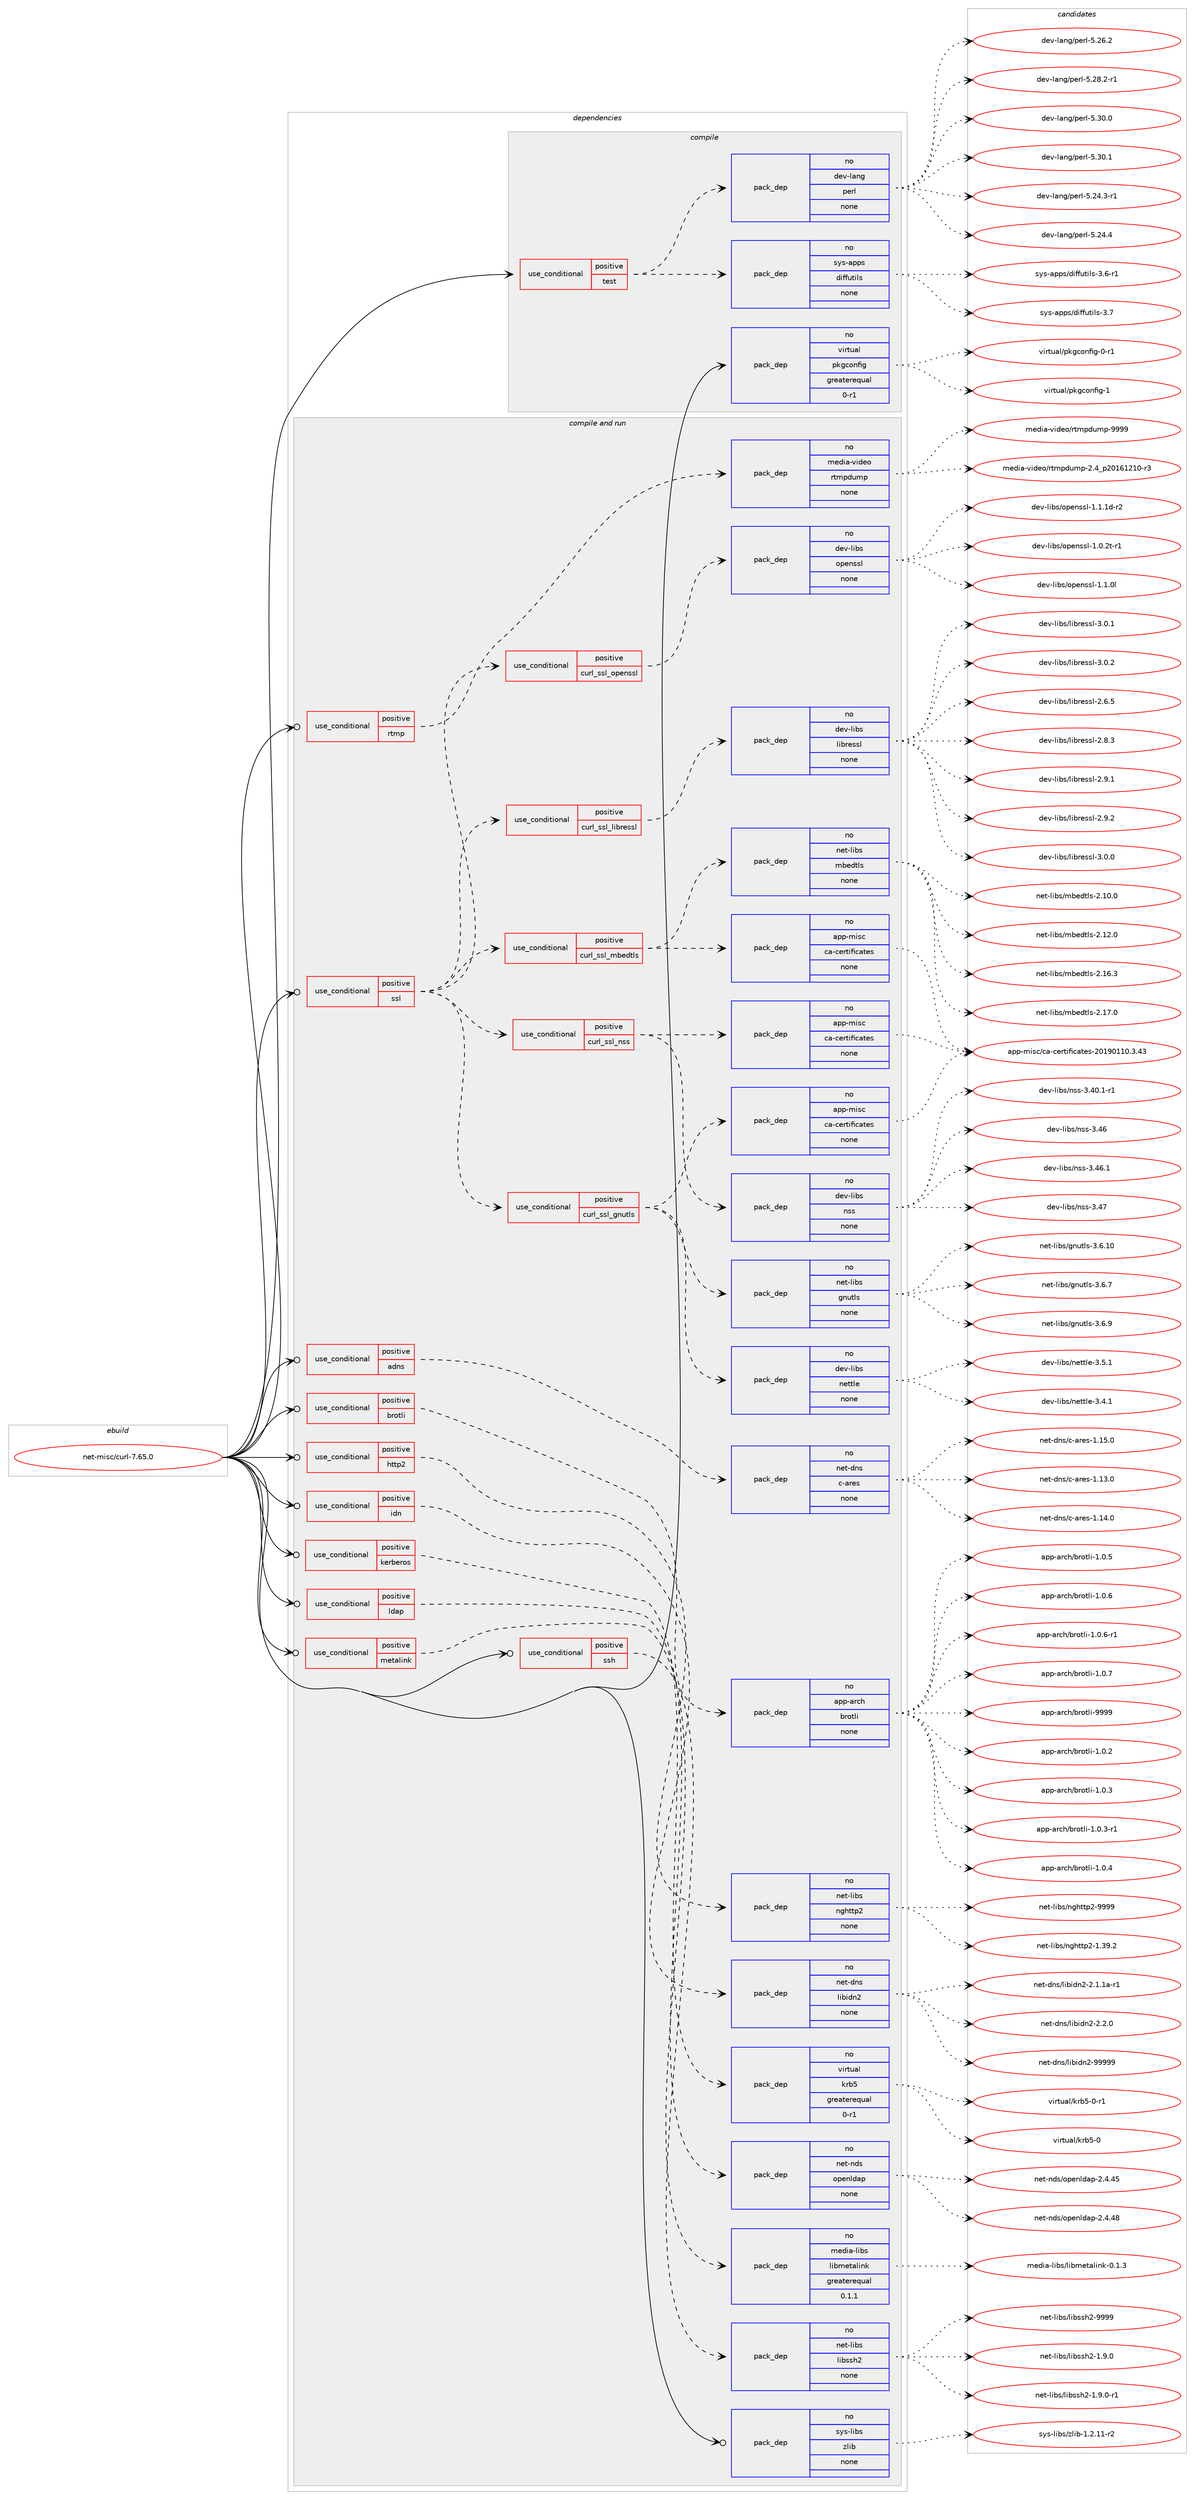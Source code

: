 digraph prolog {

# *************
# Graph options
# *************

newrank=true;
concentrate=true;
compound=true;
graph [rankdir=LR,fontname=Helvetica,fontsize=10,ranksep=1.5];#, ranksep=2.5, nodesep=0.2];
edge  [arrowhead=vee];
node  [fontname=Helvetica,fontsize=10];

# **********
# The ebuild
# **********

subgraph cluster_leftcol {
color=gray;
rank=same;
label=<<i>ebuild</i>>;
id [label="net-misc/curl-7.65.0", color=red, width=4, href="../net-misc/curl-7.65.0.svg"];
}

# ****************
# The dependencies
# ****************

subgraph cluster_midcol {
color=gray;
label=<<i>dependencies</i>>;
subgraph cluster_compile {
fillcolor="#eeeeee";
style=filled;
label=<<i>compile</i>>;
subgraph cond202921 {
dependency832262 [label=<<TABLE BORDER="0" CELLBORDER="1" CELLSPACING="0" CELLPADDING="4"><TR><TD ROWSPAN="3" CELLPADDING="10">use_conditional</TD></TR><TR><TD>positive</TD></TR><TR><TD>test</TD></TR></TABLE>>, shape=none, color=red];
subgraph pack614735 {
dependency832263 [label=<<TABLE BORDER="0" CELLBORDER="1" CELLSPACING="0" CELLPADDING="4" WIDTH="220"><TR><TD ROWSPAN="6" CELLPADDING="30">pack_dep</TD></TR><TR><TD WIDTH="110">no</TD></TR><TR><TD>sys-apps</TD></TR><TR><TD>diffutils</TD></TR><TR><TD>none</TD></TR><TR><TD></TD></TR></TABLE>>, shape=none, color=blue];
}
dependency832262:e -> dependency832263:w [weight=20,style="dashed",arrowhead="vee"];
subgraph pack614736 {
dependency832264 [label=<<TABLE BORDER="0" CELLBORDER="1" CELLSPACING="0" CELLPADDING="4" WIDTH="220"><TR><TD ROWSPAN="6" CELLPADDING="30">pack_dep</TD></TR><TR><TD WIDTH="110">no</TD></TR><TR><TD>dev-lang</TD></TR><TR><TD>perl</TD></TR><TR><TD>none</TD></TR><TR><TD></TD></TR></TABLE>>, shape=none, color=blue];
}
dependency832262:e -> dependency832264:w [weight=20,style="dashed",arrowhead="vee"];
}
id:e -> dependency832262:w [weight=20,style="solid",arrowhead="vee"];
subgraph pack614737 {
dependency832265 [label=<<TABLE BORDER="0" CELLBORDER="1" CELLSPACING="0" CELLPADDING="4" WIDTH="220"><TR><TD ROWSPAN="6" CELLPADDING="30">pack_dep</TD></TR><TR><TD WIDTH="110">no</TD></TR><TR><TD>virtual</TD></TR><TR><TD>pkgconfig</TD></TR><TR><TD>greaterequal</TD></TR><TR><TD>0-r1</TD></TR></TABLE>>, shape=none, color=blue];
}
id:e -> dependency832265:w [weight=20,style="solid",arrowhead="vee"];
}
subgraph cluster_compileandrun {
fillcolor="#eeeeee";
style=filled;
label=<<i>compile and run</i>>;
subgraph cond202922 {
dependency832266 [label=<<TABLE BORDER="0" CELLBORDER="1" CELLSPACING="0" CELLPADDING="4"><TR><TD ROWSPAN="3" CELLPADDING="10">use_conditional</TD></TR><TR><TD>positive</TD></TR><TR><TD>adns</TD></TR></TABLE>>, shape=none, color=red];
subgraph pack614738 {
dependency832267 [label=<<TABLE BORDER="0" CELLBORDER="1" CELLSPACING="0" CELLPADDING="4" WIDTH="220"><TR><TD ROWSPAN="6" CELLPADDING="30">pack_dep</TD></TR><TR><TD WIDTH="110">no</TD></TR><TR><TD>net-dns</TD></TR><TR><TD>c-ares</TD></TR><TR><TD>none</TD></TR><TR><TD></TD></TR></TABLE>>, shape=none, color=blue];
}
dependency832266:e -> dependency832267:w [weight=20,style="dashed",arrowhead="vee"];
}
id:e -> dependency832266:w [weight=20,style="solid",arrowhead="odotvee"];
subgraph cond202923 {
dependency832268 [label=<<TABLE BORDER="0" CELLBORDER="1" CELLSPACING="0" CELLPADDING="4"><TR><TD ROWSPAN="3" CELLPADDING="10">use_conditional</TD></TR><TR><TD>positive</TD></TR><TR><TD>brotli</TD></TR></TABLE>>, shape=none, color=red];
subgraph pack614739 {
dependency832269 [label=<<TABLE BORDER="0" CELLBORDER="1" CELLSPACING="0" CELLPADDING="4" WIDTH="220"><TR><TD ROWSPAN="6" CELLPADDING="30">pack_dep</TD></TR><TR><TD WIDTH="110">no</TD></TR><TR><TD>app-arch</TD></TR><TR><TD>brotli</TD></TR><TR><TD>none</TD></TR><TR><TD></TD></TR></TABLE>>, shape=none, color=blue];
}
dependency832268:e -> dependency832269:w [weight=20,style="dashed",arrowhead="vee"];
}
id:e -> dependency832268:w [weight=20,style="solid",arrowhead="odotvee"];
subgraph cond202924 {
dependency832270 [label=<<TABLE BORDER="0" CELLBORDER="1" CELLSPACING="0" CELLPADDING="4"><TR><TD ROWSPAN="3" CELLPADDING="10">use_conditional</TD></TR><TR><TD>positive</TD></TR><TR><TD>http2</TD></TR></TABLE>>, shape=none, color=red];
subgraph pack614740 {
dependency832271 [label=<<TABLE BORDER="0" CELLBORDER="1" CELLSPACING="0" CELLPADDING="4" WIDTH="220"><TR><TD ROWSPAN="6" CELLPADDING="30">pack_dep</TD></TR><TR><TD WIDTH="110">no</TD></TR><TR><TD>net-libs</TD></TR><TR><TD>nghttp2</TD></TR><TR><TD>none</TD></TR><TR><TD></TD></TR></TABLE>>, shape=none, color=blue];
}
dependency832270:e -> dependency832271:w [weight=20,style="dashed",arrowhead="vee"];
}
id:e -> dependency832270:w [weight=20,style="solid",arrowhead="odotvee"];
subgraph cond202925 {
dependency832272 [label=<<TABLE BORDER="0" CELLBORDER="1" CELLSPACING="0" CELLPADDING="4"><TR><TD ROWSPAN="3" CELLPADDING="10">use_conditional</TD></TR><TR><TD>positive</TD></TR><TR><TD>idn</TD></TR></TABLE>>, shape=none, color=red];
subgraph pack614741 {
dependency832273 [label=<<TABLE BORDER="0" CELLBORDER="1" CELLSPACING="0" CELLPADDING="4" WIDTH="220"><TR><TD ROWSPAN="6" CELLPADDING="30">pack_dep</TD></TR><TR><TD WIDTH="110">no</TD></TR><TR><TD>net-dns</TD></TR><TR><TD>libidn2</TD></TR><TR><TD>none</TD></TR><TR><TD></TD></TR></TABLE>>, shape=none, color=blue];
}
dependency832272:e -> dependency832273:w [weight=20,style="dashed",arrowhead="vee"];
}
id:e -> dependency832272:w [weight=20,style="solid",arrowhead="odotvee"];
subgraph cond202926 {
dependency832274 [label=<<TABLE BORDER="0" CELLBORDER="1" CELLSPACING="0" CELLPADDING="4"><TR><TD ROWSPAN="3" CELLPADDING="10">use_conditional</TD></TR><TR><TD>positive</TD></TR><TR><TD>kerberos</TD></TR></TABLE>>, shape=none, color=red];
subgraph pack614742 {
dependency832275 [label=<<TABLE BORDER="0" CELLBORDER="1" CELLSPACING="0" CELLPADDING="4" WIDTH="220"><TR><TD ROWSPAN="6" CELLPADDING="30">pack_dep</TD></TR><TR><TD WIDTH="110">no</TD></TR><TR><TD>virtual</TD></TR><TR><TD>krb5</TD></TR><TR><TD>greaterequal</TD></TR><TR><TD>0-r1</TD></TR></TABLE>>, shape=none, color=blue];
}
dependency832274:e -> dependency832275:w [weight=20,style="dashed",arrowhead="vee"];
}
id:e -> dependency832274:w [weight=20,style="solid",arrowhead="odotvee"];
subgraph cond202927 {
dependency832276 [label=<<TABLE BORDER="0" CELLBORDER="1" CELLSPACING="0" CELLPADDING="4"><TR><TD ROWSPAN="3" CELLPADDING="10">use_conditional</TD></TR><TR><TD>positive</TD></TR><TR><TD>ldap</TD></TR></TABLE>>, shape=none, color=red];
subgraph pack614743 {
dependency832277 [label=<<TABLE BORDER="0" CELLBORDER="1" CELLSPACING="0" CELLPADDING="4" WIDTH="220"><TR><TD ROWSPAN="6" CELLPADDING="30">pack_dep</TD></TR><TR><TD WIDTH="110">no</TD></TR><TR><TD>net-nds</TD></TR><TR><TD>openldap</TD></TR><TR><TD>none</TD></TR><TR><TD></TD></TR></TABLE>>, shape=none, color=blue];
}
dependency832276:e -> dependency832277:w [weight=20,style="dashed",arrowhead="vee"];
}
id:e -> dependency832276:w [weight=20,style="solid",arrowhead="odotvee"];
subgraph cond202928 {
dependency832278 [label=<<TABLE BORDER="0" CELLBORDER="1" CELLSPACING="0" CELLPADDING="4"><TR><TD ROWSPAN="3" CELLPADDING="10">use_conditional</TD></TR><TR><TD>positive</TD></TR><TR><TD>metalink</TD></TR></TABLE>>, shape=none, color=red];
subgraph pack614744 {
dependency832279 [label=<<TABLE BORDER="0" CELLBORDER="1" CELLSPACING="0" CELLPADDING="4" WIDTH="220"><TR><TD ROWSPAN="6" CELLPADDING="30">pack_dep</TD></TR><TR><TD WIDTH="110">no</TD></TR><TR><TD>media-libs</TD></TR><TR><TD>libmetalink</TD></TR><TR><TD>greaterequal</TD></TR><TR><TD>0.1.1</TD></TR></TABLE>>, shape=none, color=blue];
}
dependency832278:e -> dependency832279:w [weight=20,style="dashed",arrowhead="vee"];
}
id:e -> dependency832278:w [weight=20,style="solid",arrowhead="odotvee"];
subgraph cond202929 {
dependency832280 [label=<<TABLE BORDER="0" CELLBORDER="1" CELLSPACING="0" CELLPADDING="4"><TR><TD ROWSPAN="3" CELLPADDING="10">use_conditional</TD></TR><TR><TD>positive</TD></TR><TR><TD>rtmp</TD></TR></TABLE>>, shape=none, color=red];
subgraph pack614745 {
dependency832281 [label=<<TABLE BORDER="0" CELLBORDER="1" CELLSPACING="0" CELLPADDING="4" WIDTH="220"><TR><TD ROWSPAN="6" CELLPADDING="30">pack_dep</TD></TR><TR><TD WIDTH="110">no</TD></TR><TR><TD>media-video</TD></TR><TR><TD>rtmpdump</TD></TR><TR><TD>none</TD></TR><TR><TD></TD></TR></TABLE>>, shape=none, color=blue];
}
dependency832280:e -> dependency832281:w [weight=20,style="dashed",arrowhead="vee"];
}
id:e -> dependency832280:w [weight=20,style="solid",arrowhead="odotvee"];
subgraph cond202930 {
dependency832282 [label=<<TABLE BORDER="0" CELLBORDER="1" CELLSPACING="0" CELLPADDING="4"><TR><TD ROWSPAN="3" CELLPADDING="10">use_conditional</TD></TR><TR><TD>positive</TD></TR><TR><TD>ssh</TD></TR></TABLE>>, shape=none, color=red];
subgraph pack614746 {
dependency832283 [label=<<TABLE BORDER="0" CELLBORDER="1" CELLSPACING="0" CELLPADDING="4" WIDTH="220"><TR><TD ROWSPAN="6" CELLPADDING="30">pack_dep</TD></TR><TR><TD WIDTH="110">no</TD></TR><TR><TD>net-libs</TD></TR><TR><TD>libssh2</TD></TR><TR><TD>none</TD></TR><TR><TD></TD></TR></TABLE>>, shape=none, color=blue];
}
dependency832282:e -> dependency832283:w [weight=20,style="dashed",arrowhead="vee"];
}
id:e -> dependency832282:w [weight=20,style="solid",arrowhead="odotvee"];
subgraph cond202931 {
dependency832284 [label=<<TABLE BORDER="0" CELLBORDER="1" CELLSPACING="0" CELLPADDING="4"><TR><TD ROWSPAN="3" CELLPADDING="10">use_conditional</TD></TR><TR><TD>positive</TD></TR><TR><TD>ssl</TD></TR></TABLE>>, shape=none, color=red];
subgraph cond202932 {
dependency832285 [label=<<TABLE BORDER="0" CELLBORDER="1" CELLSPACING="0" CELLPADDING="4"><TR><TD ROWSPAN="3" CELLPADDING="10">use_conditional</TD></TR><TR><TD>positive</TD></TR><TR><TD>curl_ssl_gnutls</TD></TR></TABLE>>, shape=none, color=red];
subgraph pack614747 {
dependency832286 [label=<<TABLE BORDER="0" CELLBORDER="1" CELLSPACING="0" CELLPADDING="4" WIDTH="220"><TR><TD ROWSPAN="6" CELLPADDING="30">pack_dep</TD></TR><TR><TD WIDTH="110">no</TD></TR><TR><TD>net-libs</TD></TR><TR><TD>gnutls</TD></TR><TR><TD>none</TD></TR><TR><TD></TD></TR></TABLE>>, shape=none, color=blue];
}
dependency832285:e -> dependency832286:w [weight=20,style="dashed",arrowhead="vee"];
subgraph pack614748 {
dependency832287 [label=<<TABLE BORDER="0" CELLBORDER="1" CELLSPACING="0" CELLPADDING="4" WIDTH="220"><TR><TD ROWSPAN="6" CELLPADDING="30">pack_dep</TD></TR><TR><TD WIDTH="110">no</TD></TR><TR><TD>dev-libs</TD></TR><TR><TD>nettle</TD></TR><TR><TD>none</TD></TR><TR><TD></TD></TR></TABLE>>, shape=none, color=blue];
}
dependency832285:e -> dependency832287:w [weight=20,style="dashed",arrowhead="vee"];
subgraph pack614749 {
dependency832288 [label=<<TABLE BORDER="0" CELLBORDER="1" CELLSPACING="0" CELLPADDING="4" WIDTH="220"><TR><TD ROWSPAN="6" CELLPADDING="30">pack_dep</TD></TR><TR><TD WIDTH="110">no</TD></TR><TR><TD>app-misc</TD></TR><TR><TD>ca-certificates</TD></TR><TR><TD>none</TD></TR><TR><TD></TD></TR></TABLE>>, shape=none, color=blue];
}
dependency832285:e -> dependency832288:w [weight=20,style="dashed",arrowhead="vee"];
}
dependency832284:e -> dependency832285:w [weight=20,style="dashed",arrowhead="vee"];
subgraph cond202933 {
dependency832289 [label=<<TABLE BORDER="0" CELLBORDER="1" CELLSPACING="0" CELLPADDING="4"><TR><TD ROWSPAN="3" CELLPADDING="10">use_conditional</TD></TR><TR><TD>positive</TD></TR><TR><TD>curl_ssl_libressl</TD></TR></TABLE>>, shape=none, color=red];
subgraph pack614750 {
dependency832290 [label=<<TABLE BORDER="0" CELLBORDER="1" CELLSPACING="0" CELLPADDING="4" WIDTH="220"><TR><TD ROWSPAN="6" CELLPADDING="30">pack_dep</TD></TR><TR><TD WIDTH="110">no</TD></TR><TR><TD>dev-libs</TD></TR><TR><TD>libressl</TD></TR><TR><TD>none</TD></TR><TR><TD></TD></TR></TABLE>>, shape=none, color=blue];
}
dependency832289:e -> dependency832290:w [weight=20,style="dashed",arrowhead="vee"];
}
dependency832284:e -> dependency832289:w [weight=20,style="dashed",arrowhead="vee"];
subgraph cond202934 {
dependency832291 [label=<<TABLE BORDER="0" CELLBORDER="1" CELLSPACING="0" CELLPADDING="4"><TR><TD ROWSPAN="3" CELLPADDING="10">use_conditional</TD></TR><TR><TD>positive</TD></TR><TR><TD>curl_ssl_mbedtls</TD></TR></TABLE>>, shape=none, color=red];
subgraph pack614751 {
dependency832292 [label=<<TABLE BORDER="0" CELLBORDER="1" CELLSPACING="0" CELLPADDING="4" WIDTH="220"><TR><TD ROWSPAN="6" CELLPADDING="30">pack_dep</TD></TR><TR><TD WIDTH="110">no</TD></TR><TR><TD>net-libs</TD></TR><TR><TD>mbedtls</TD></TR><TR><TD>none</TD></TR><TR><TD></TD></TR></TABLE>>, shape=none, color=blue];
}
dependency832291:e -> dependency832292:w [weight=20,style="dashed",arrowhead="vee"];
subgraph pack614752 {
dependency832293 [label=<<TABLE BORDER="0" CELLBORDER="1" CELLSPACING="0" CELLPADDING="4" WIDTH="220"><TR><TD ROWSPAN="6" CELLPADDING="30">pack_dep</TD></TR><TR><TD WIDTH="110">no</TD></TR><TR><TD>app-misc</TD></TR><TR><TD>ca-certificates</TD></TR><TR><TD>none</TD></TR><TR><TD></TD></TR></TABLE>>, shape=none, color=blue];
}
dependency832291:e -> dependency832293:w [weight=20,style="dashed",arrowhead="vee"];
}
dependency832284:e -> dependency832291:w [weight=20,style="dashed",arrowhead="vee"];
subgraph cond202935 {
dependency832294 [label=<<TABLE BORDER="0" CELLBORDER="1" CELLSPACING="0" CELLPADDING="4"><TR><TD ROWSPAN="3" CELLPADDING="10">use_conditional</TD></TR><TR><TD>positive</TD></TR><TR><TD>curl_ssl_openssl</TD></TR></TABLE>>, shape=none, color=red];
subgraph pack614753 {
dependency832295 [label=<<TABLE BORDER="0" CELLBORDER="1" CELLSPACING="0" CELLPADDING="4" WIDTH="220"><TR><TD ROWSPAN="6" CELLPADDING="30">pack_dep</TD></TR><TR><TD WIDTH="110">no</TD></TR><TR><TD>dev-libs</TD></TR><TR><TD>openssl</TD></TR><TR><TD>none</TD></TR><TR><TD></TD></TR></TABLE>>, shape=none, color=blue];
}
dependency832294:e -> dependency832295:w [weight=20,style="dashed",arrowhead="vee"];
}
dependency832284:e -> dependency832294:w [weight=20,style="dashed",arrowhead="vee"];
subgraph cond202936 {
dependency832296 [label=<<TABLE BORDER="0" CELLBORDER="1" CELLSPACING="0" CELLPADDING="4"><TR><TD ROWSPAN="3" CELLPADDING="10">use_conditional</TD></TR><TR><TD>positive</TD></TR><TR><TD>curl_ssl_nss</TD></TR></TABLE>>, shape=none, color=red];
subgraph pack614754 {
dependency832297 [label=<<TABLE BORDER="0" CELLBORDER="1" CELLSPACING="0" CELLPADDING="4" WIDTH="220"><TR><TD ROWSPAN="6" CELLPADDING="30">pack_dep</TD></TR><TR><TD WIDTH="110">no</TD></TR><TR><TD>dev-libs</TD></TR><TR><TD>nss</TD></TR><TR><TD>none</TD></TR><TR><TD></TD></TR></TABLE>>, shape=none, color=blue];
}
dependency832296:e -> dependency832297:w [weight=20,style="dashed",arrowhead="vee"];
subgraph pack614755 {
dependency832298 [label=<<TABLE BORDER="0" CELLBORDER="1" CELLSPACING="0" CELLPADDING="4" WIDTH="220"><TR><TD ROWSPAN="6" CELLPADDING="30">pack_dep</TD></TR><TR><TD WIDTH="110">no</TD></TR><TR><TD>app-misc</TD></TR><TR><TD>ca-certificates</TD></TR><TR><TD>none</TD></TR><TR><TD></TD></TR></TABLE>>, shape=none, color=blue];
}
dependency832296:e -> dependency832298:w [weight=20,style="dashed",arrowhead="vee"];
}
dependency832284:e -> dependency832296:w [weight=20,style="dashed",arrowhead="vee"];
}
id:e -> dependency832284:w [weight=20,style="solid",arrowhead="odotvee"];
subgraph pack614756 {
dependency832299 [label=<<TABLE BORDER="0" CELLBORDER="1" CELLSPACING="0" CELLPADDING="4" WIDTH="220"><TR><TD ROWSPAN="6" CELLPADDING="30">pack_dep</TD></TR><TR><TD WIDTH="110">no</TD></TR><TR><TD>sys-libs</TD></TR><TR><TD>zlib</TD></TR><TR><TD>none</TD></TR><TR><TD></TD></TR></TABLE>>, shape=none, color=blue];
}
id:e -> dependency832299:w [weight=20,style="solid",arrowhead="odotvee"];
}
subgraph cluster_run {
fillcolor="#eeeeee";
style=filled;
label=<<i>run</i>>;
}
}

# **************
# The candidates
# **************

subgraph cluster_choices {
rank=same;
color=gray;
label=<<i>candidates</i>>;

subgraph choice614735 {
color=black;
nodesep=1;
choice115121115459711211211547100105102102117116105108115455146544511449 [label="sys-apps/diffutils-3.6-r1", color=red, width=4,href="../sys-apps/diffutils-3.6-r1.svg"];
choice11512111545971121121154710010510210211711610510811545514655 [label="sys-apps/diffutils-3.7", color=red, width=4,href="../sys-apps/diffutils-3.7.svg"];
dependency832263:e -> choice115121115459711211211547100105102102117116105108115455146544511449:w [style=dotted,weight="100"];
dependency832263:e -> choice11512111545971121121154710010510210211711610510811545514655:w [style=dotted,weight="100"];
}
subgraph choice614736 {
color=black;
nodesep=1;
choice100101118451089711010347112101114108455346505246514511449 [label="dev-lang/perl-5.24.3-r1", color=red, width=4,href="../dev-lang/perl-5.24.3-r1.svg"];
choice10010111845108971101034711210111410845534650524652 [label="dev-lang/perl-5.24.4", color=red, width=4,href="../dev-lang/perl-5.24.4.svg"];
choice10010111845108971101034711210111410845534650544650 [label="dev-lang/perl-5.26.2", color=red, width=4,href="../dev-lang/perl-5.26.2.svg"];
choice100101118451089711010347112101114108455346505646504511449 [label="dev-lang/perl-5.28.2-r1", color=red, width=4,href="../dev-lang/perl-5.28.2-r1.svg"];
choice10010111845108971101034711210111410845534651484648 [label="dev-lang/perl-5.30.0", color=red, width=4,href="../dev-lang/perl-5.30.0.svg"];
choice10010111845108971101034711210111410845534651484649 [label="dev-lang/perl-5.30.1", color=red, width=4,href="../dev-lang/perl-5.30.1.svg"];
dependency832264:e -> choice100101118451089711010347112101114108455346505246514511449:w [style=dotted,weight="100"];
dependency832264:e -> choice10010111845108971101034711210111410845534650524652:w [style=dotted,weight="100"];
dependency832264:e -> choice10010111845108971101034711210111410845534650544650:w [style=dotted,weight="100"];
dependency832264:e -> choice100101118451089711010347112101114108455346505646504511449:w [style=dotted,weight="100"];
dependency832264:e -> choice10010111845108971101034711210111410845534651484648:w [style=dotted,weight="100"];
dependency832264:e -> choice10010111845108971101034711210111410845534651484649:w [style=dotted,weight="100"];
}
subgraph choice614737 {
color=black;
nodesep=1;
choice11810511411611797108471121071039911111010210510345484511449 [label="virtual/pkgconfig-0-r1", color=red, width=4,href="../virtual/pkgconfig-0-r1.svg"];
choice1181051141161179710847112107103991111101021051034549 [label="virtual/pkgconfig-1", color=red, width=4,href="../virtual/pkgconfig-1.svg"];
dependency832265:e -> choice11810511411611797108471121071039911111010210510345484511449:w [style=dotted,weight="100"];
dependency832265:e -> choice1181051141161179710847112107103991111101021051034549:w [style=dotted,weight="100"];
}
subgraph choice614738 {
color=black;
nodesep=1;
choice110101116451001101154799459711410111545494649514648 [label="net-dns/c-ares-1.13.0", color=red, width=4,href="../net-dns/c-ares-1.13.0.svg"];
choice110101116451001101154799459711410111545494649524648 [label="net-dns/c-ares-1.14.0", color=red, width=4,href="../net-dns/c-ares-1.14.0.svg"];
choice110101116451001101154799459711410111545494649534648 [label="net-dns/c-ares-1.15.0", color=red, width=4,href="../net-dns/c-ares-1.15.0.svg"];
dependency832267:e -> choice110101116451001101154799459711410111545494649514648:w [style=dotted,weight="100"];
dependency832267:e -> choice110101116451001101154799459711410111545494649524648:w [style=dotted,weight="100"];
dependency832267:e -> choice110101116451001101154799459711410111545494649534648:w [style=dotted,weight="100"];
}
subgraph choice614739 {
color=black;
nodesep=1;
choice971121124597114991044798114111116108105454946484650 [label="app-arch/brotli-1.0.2", color=red, width=4,href="../app-arch/brotli-1.0.2.svg"];
choice971121124597114991044798114111116108105454946484651 [label="app-arch/brotli-1.0.3", color=red, width=4,href="../app-arch/brotli-1.0.3.svg"];
choice9711211245971149910447981141111161081054549464846514511449 [label="app-arch/brotli-1.0.3-r1", color=red, width=4,href="../app-arch/brotli-1.0.3-r1.svg"];
choice971121124597114991044798114111116108105454946484652 [label="app-arch/brotli-1.0.4", color=red, width=4,href="../app-arch/brotli-1.0.4.svg"];
choice971121124597114991044798114111116108105454946484653 [label="app-arch/brotli-1.0.5", color=red, width=4,href="../app-arch/brotli-1.0.5.svg"];
choice971121124597114991044798114111116108105454946484654 [label="app-arch/brotli-1.0.6", color=red, width=4,href="../app-arch/brotli-1.0.6.svg"];
choice9711211245971149910447981141111161081054549464846544511449 [label="app-arch/brotli-1.0.6-r1", color=red, width=4,href="../app-arch/brotli-1.0.6-r1.svg"];
choice971121124597114991044798114111116108105454946484655 [label="app-arch/brotli-1.0.7", color=red, width=4,href="../app-arch/brotli-1.0.7.svg"];
choice9711211245971149910447981141111161081054557575757 [label="app-arch/brotli-9999", color=red, width=4,href="../app-arch/brotli-9999.svg"];
dependency832269:e -> choice971121124597114991044798114111116108105454946484650:w [style=dotted,weight="100"];
dependency832269:e -> choice971121124597114991044798114111116108105454946484651:w [style=dotted,weight="100"];
dependency832269:e -> choice9711211245971149910447981141111161081054549464846514511449:w [style=dotted,weight="100"];
dependency832269:e -> choice971121124597114991044798114111116108105454946484652:w [style=dotted,weight="100"];
dependency832269:e -> choice971121124597114991044798114111116108105454946484653:w [style=dotted,weight="100"];
dependency832269:e -> choice971121124597114991044798114111116108105454946484654:w [style=dotted,weight="100"];
dependency832269:e -> choice9711211245971149910447981141111161081054549464846544511449:w [style=dotted,weight="100"];
dependency832269:e -> choice971121124597114991044798114111116108105454946484655:w [style=dotted,weight="100"];
dependency832269:e -> choice9711211245971149910447981141111161081054557575757:w [style=dotted,weight="100"];
}
subgraph choice614740 {
color=black;
nodesep=1;
choice1101011164510810598115471101031041161161125045494651574650 [label="net-libs/nghttp2-1.39.2", color=red, width=4,href="../net-libs/nghttp2-1.39.2.svg"];
choice110101116451081059811547110103104116116112504557575757 [label="net-libs/nghttp2-9999", color=red, width=4,href="../net-libs/nghttp2-9999.svg"];
dependency832271:e -> choice1101011164510810598115471101031041161161125045494651574650:w [style=dotted,weight="100"];
dependency832271:e -> choice110101116451081059811547110103104116116112504557575757:w [style=dotted,weight="100"];
}
subgraph choice614741 {
color=black;
nodesep=1;
choice11010111645100110115471081059810510011050455046494649974511449 [label="net-dns/libidn2-2.1.1a-r1", color=red, width=4,href="../net-dns/libidn2-2.1.1a-r1.svg"];
choice11010111645100110115471081059810510011050455046504648 [label="net-dns/libidn2-2.2.0", color=red, width=4,href="../net-dns/libidn2-2.2.0.svg"];
choice11010111645100110115471081059810510011050455757575757 [label="net-dns/libidn2-99999", color=red, width=4,href="../net-dns/libidn2-99999.svg"];
dependency832273:e -> choice11010111645100110115471081059810510011050455046494649974511449:w [style=dotted,weight="100"];
dependency832273:e -> choice11010111645100110115471081059810510011050455046504648:w [style=dotted,weight="100"];
dependency832273:e -> choice11010111645100110115471081059810510011050455757575757:w [style=dotted,weight="100"];
}
subgraph choice614742 {
color=black;
nodesep=1;
choice118105114116117971084710711498534548 [label="virtual/krb5-0", color=red, width=4,href="../virtual/krb5-0.svg"];
choice1181051141161179710847107114985345484511449 [label="virtual/krb5-0-r1", color=red, width=4,href="../virtual/krb5-0-r1.svg"];
dependency832275:e -> choice118105114116117971084710711498534548:w [style=dotted,weight="100"];
dependency832275:e -> choice1181051141161179710847107114985345484511449:w [style=dotted,weight="100"];
}
subgraph choice614743 {
color=black;
nodesep=1;
choice11010111645110100115471111121011101081009711245504652465253 [label="net-nds/openldap-2.4.45", color=red, width=4,href="../net-nds/openldap-2.4.45.svg"];
choice11010111645110100115471111121011101081009711245504652465256 [label="net-nds/openldap-2.4.48", color=red, width=4,href="../net-nds/openldap-2.4.48.svg"];
dependency832277:e -> choice11010111645110100115471111121011101081009711245504652465253:w [style=dotted,weight="100"];
dependency832277:e -> choice11010111645110100115471111121011101081009711245504652465256:w [style=dotted,weight="100"];
}
subgraph choice614744 {
color=black;
nodesep=1;
choice109101100105974510810598115471081059810910111697108105110107454846494651 [label="media-libs/libmetalink-0.1.3", color=red, width=4,href="../media-libs/libmetalink-0.1.3.svg"];
dependency832279:e -> choice109101100105974510810598115471081059810910111697108105110107454846494651:w [style=dotted,weight="100"];
}
subgraph choice614745 {
color=black;
nodesep=1;
choice109101100105974511810510010111147114116109112100117109112455046529511250484954495049484511451 [label="media-video/rtmpdump-2.4_p20161210-r3", color=red, width=4,href="../media-video/rtmpdump-2.4_p20161210-r3.svg"];
choice1091011001059745118105100101111471141161091121001171091124557575757 [label="media-video/rtmpdump-9999", color=red, width=4,href="../media-video/rtmpdump-9999.svg"];
dependency832281:e -> choice109101100105974511810510010111147114116109112100117109112455046529511250484954495049484511451:w [style=dotted,weight="100"];
dependency832281:e -> choice1091011001059745118105100101111471141161091121001171091124557575757:w [style=dotted,weight="100"];
}
subgraph choice614746 {
color=black;
nodesep=1;
choice1101011164510810598115471081059811511510450454946574648 [label="net-libs/libssh2-1.9.0", color=red, width=4,href="../net-libs/libssh2-1.9.0.svg"];
choice11010111645108105981154710810598115115104504549465746484511449 [label="net-libs/libssh2-1.9.0-r1", color=red, width=4,href="../net-libs/libssh2-1.9.0-r1.svg"];
choice11010111645108105981154710810598115115104504557575757 [label="net-libs/libssh2-9999", color=red, width=4,href="../net-libs/libssh2-9999.svg"];
dependency832283:e -> choice1101011164510810598115471081059811511510450454946574648:w [style=dotted,weight="100"];
dependency832283:e -> choice11010111645108105981154710810598115115104504549465746484511449:w [style=dotted,weight="100"];
dependency832283:e -> choice11010111645108105981154710810598115115104504557575757:w [style=dotted,weight="100"];
}
subgraph choice614747 {
color=black;
nodesep=1;
choice11010111645108105981154710311011711610811545514654464948 [label="net-libs/gnutls-3.6.10", color=red, width=4,href="../net-libs/gnutls-3.6.10.svg"];
choice110101116451081059811547103110117116108115455146544655 [label="net-libs/gnutls-3.6.7", color=red, width=4,href="../net-libs/gnutls-3.6.7.svg"];
choice110101116451081059811547103110117116108115455146544657 [label="net-libs/gnutls-3.6.9", color=red, width=4,href="../net-libs/gnutls-3.6.9.svg"];
dependency832286:e -> choice11010111645108105981154710311011711610811545514654464948:w [style=dotted,weight="100"];
dependency832286:e -> choice110101116451081059811547103110117116108115455146544655:w [style=dotted,weight="100"];
dependency832286:e -> choice110101116451081059811547103110117116108115455146544657:w [style=dotted,weight="100"];
}
subgraph choice614748 {
color=black;
nodesep=1;
choice100101118451081059811547110101116116108101455146524649 [label="dev-libs/nettle-3.4.1", color=red, width=4,href="../dev-libs/nettle-3.4.1.svg"];
choice100101118451081059811547110101116116108101455146534649 [label="dev-libs/nettle-3.5.1", color=red, width=4,href="../dev-libs/nettle-3.5.1.svg"];
dependency832287:e -> choice100101118451081059811547110101116116108101455146524649:w [style=dotted,weight="100"];
dependency832287:e -> choice100101118451081059811547110101116116108101455146534649:w [style=dotted,weight="100"];
}
subgraph choice614749 {
color=black;
nodesep=1;
choice971121124510910511599479997459910111411610510210599971161011154550484957484949484651465251 [label="app-misc/ca-certificates-20190110.3.43", color=red, width=4,href="../app-misc/ca-certificates-20190110.3.43.svg"];
dependency832288:e -> choice971121124510910511599479997459910111411610510210599971161011154550484957484949484651465251:w [style=dotted,weight="100"];
}
subgraph choice614750 {
color=black;
nodesep=1;
choice10010111845108105981154710810598114101115115108455046544653 [label="dev-libs/libressl-2.6.5", color=red, width=4,href="../dev-libs/libressl-2.6.5.svg"];
choice10010111845108105981154710810598114101115115108455046564651 [label="dev-libs/libressl-2.8.3", color=red, width=4,href="../dev-libs/libressl-2.8.3.svg"];
choice10010111845108105981154710810598114101115115108455046574649 [label="dev-libs/libressl-2.9.1", color=red, width=4,href="../dev-libs/libressl-2.9.1.svg"];
choice10010111845108105981154710810598114101115115108455046574650 [label="dev-libs/libressl-2.9.2", color=red, width=4,href="../dev-libs/libressl-2.9.2.svg"];
choice10010111845108105981154710810598114101115115108455146484648 [label="dev-libs/libressl-3.0.0", color=red, width=4,href="../dev-libs/libressl-3.0.0.svg"];
choice10010111845108105981154710810598114101115115108455146484649 [label="dev-libs/libressl-3.0.1", color=red, width=4,href="../dev-libs/libressl-3.0.1.svg"];
choice10010111845108105981154710810598114101115115108455146484650 [label="dev-libs/libressl-3.0.2", color=red, width=4,href="../dev-libs/libressl-3.0.2.svg"];
dependency832290:e -> choice10010111845108105981154710810598114101115115108455046544653:w [style=dotted,weight="100"];
dependency832290:e -> choice10010111845108105981154710810598114101115115108455046564651:w [style=dotted,weight="100"];
dependency832290:e -> choice10010111845108105981154710810598114101115115108455046574649:w [style=dotted,weight="100"];
dependency832290:e -> choice10010111845108105981154710810598114101115115108455046574650:w [style=dotted,weight="100"];
dependency832290:e -> choice10010111845108105981154710810598114101115115108455146484648:w [style=dotted,weight="100"];
dependency832290:e -> choice10010111845108105981154710810598114101115115108455146484649:w [style=dotted,weight="100"];
dependency832290:e -> choice10010111845108105981154710810598114101115115108455146484650:w [style=dotted,weight="100"];
}
subgraph choice614751 {
color=black;
nodesep=1;
choice1101011164510810598115471099810110011610811545504649484648 [label="net-libs/mbedtls-2.10.0", color=red, width=4,href="../net-libs/mbedtls-2.10.0.svg"];
choice1101011164510810598115471099810110011610811545504649504648 [label="net-libs/mbedtls-2.12.0", color=red, width=4,href="../net-libs/mbedtls-2.12.0.svg"];
choice1101011164510810598115471099810110011610811545504649544651 [label="net-libs/mbedtls-2.16.3", color=red, width=4,href="../net-libs/mbedtls-2.16.3.svg"];
choice1101011164510810598115471099810110011610811545504649554648 [label="net-libs/mbedtls-2.17.0", color=red, width=4,href="../net-libs/mbedtls-2.17.0.svg"];
dependency832292:e -> choice1101011164510810598115471099810110011610811545504649484648:w [style=dotted,weight="100"];
dependency832292:e -> choice1101011164510810598115471099810110011610811545504649504648:w [style=dotted,weight="100"];
dependency832292:e -> choice1101011164510810598115471099810110011610811545504649544651:w [style=dotted,weight="100"];
dependency832292:e -> choice1101011164510810598115471099810110011610811545504649554648:w [style=dotted,weight="100"];
}
subgraph choice614752 {
color=black;
nodesep=1;
choice971121124510910511599479997459910111411610510210599971161011154550484957484949484651465251 [label="app-misc/ca-certificates-20190110.3.43", color=red, width=4,href="../app-misc/ca-certificates-20190110.3.43.svg"];
dependency832293:e -> choice971121124510910511599479997459910111411610510210599971161011154550484957484949484651465251:w [style=dotted,weight="100"];
}
subgraph choice614753 {
color=black;
nodesep=1;
choice1001011184510810598115471111121011101151151084549464846501164511449 [label="dev-libs/openssl-1.0.2t-r1", color=red, width=4,href="../dev-libs/openssl-1.0.2t-r1.svg"];
choice100101118451081059811547111112101110115115108454946494648108 [label="dev-libs/openssl-1.1.0l", color=red, width=4,href="../dev-libs/openssl-1.1.0l.svg"];
choice1001011184510810598115471111121011101151151084549464946491004511450 [label="dev-libs/openssl-1.1.1d-r2", color=red, width=4,href="../dev-libs/openssl-1.1.1d-r2.svg"];
dependency832295:e -> choice1001011184510810598115471111121011101151151084549464846501164511449:w [style=dotted,weight="100"];
dependency832295:e -> choice100101118451081059811547111112101110115115108454946494648108:w [style=dotted,weight="100"];
dependency832295:e -> choice1001011184510810598115471111121011101151151084549464946491004511450:w [style=dotted,weight="100"];
}
subgraph choice614754 {
color=black;
nodesep=1;
choice100101118451081059811547110115115455146524846494511449 [label="dev-libs/nss-3.40.1-r1", color=red, width=4,href="../dev-libs/nss-3.40.1-r1.svg"];
choice1001011184510810598115471101151154551465254 [label="dev-libs/nss-3.46", color=red, width=4,href="../dev-libs/nss-3.46.svg"];
choice10010111845108105981154711011511545514652544649 [label="dev-libs/nss-3.46.1", color=red, width=4,href="../dev-libs/nss-3.46.1.svg"];
choice1001011184510810598115471101151154551465255 [label="dev-libs/nss-3.47", color=red, width=4,href="../dev-libs/nss-3.47.svg"];
dependency832297:e -> choice100101118451081059811547110115115455146524846494511449:w [style=dotted,weight="100"];
dependency832297:e -> choice1001011184510810598115471101151154551465254:w [style=dotted,weight="100"];
dependency832297:e -> choice10010111845108105981154711011511545514652544649:w [style=dotted,weight="100"];
dependency832297:e -> choice1001011184510810598115471101151154551465255:w [style=dotted,weight="100"];
}
subgraph choice614755 {
color=black;
nodesep=1;
choice971121124510910511599479997459910111411610510210599971161011154550484957484949484651465251 [label="app-misc/ca-certificates-20190110.3.43", color=red, width=4,href="../app-misc/ca-certificates-20190110.3.43.svg"];
dependency832298:e -> choice971121124510910511599479997459910111411610510210599971161011154550484957484949484651465251:w [style=dotted,weight="100"];
}
subgraph choice614756 {
color=black;
nodesep=1;
choice11512111545108105981154712210810598454946504649494511450 [label="sys-libs/zlib-1.2.11-r2", color=red, width=4,href="../sys-libs/zlib-1.2.11-r2.svg"];
dependency832299:e -> choice11512111545108105981154712210810598454946504649494511450:w [style=dotted,weight="100"];
}
}

}
